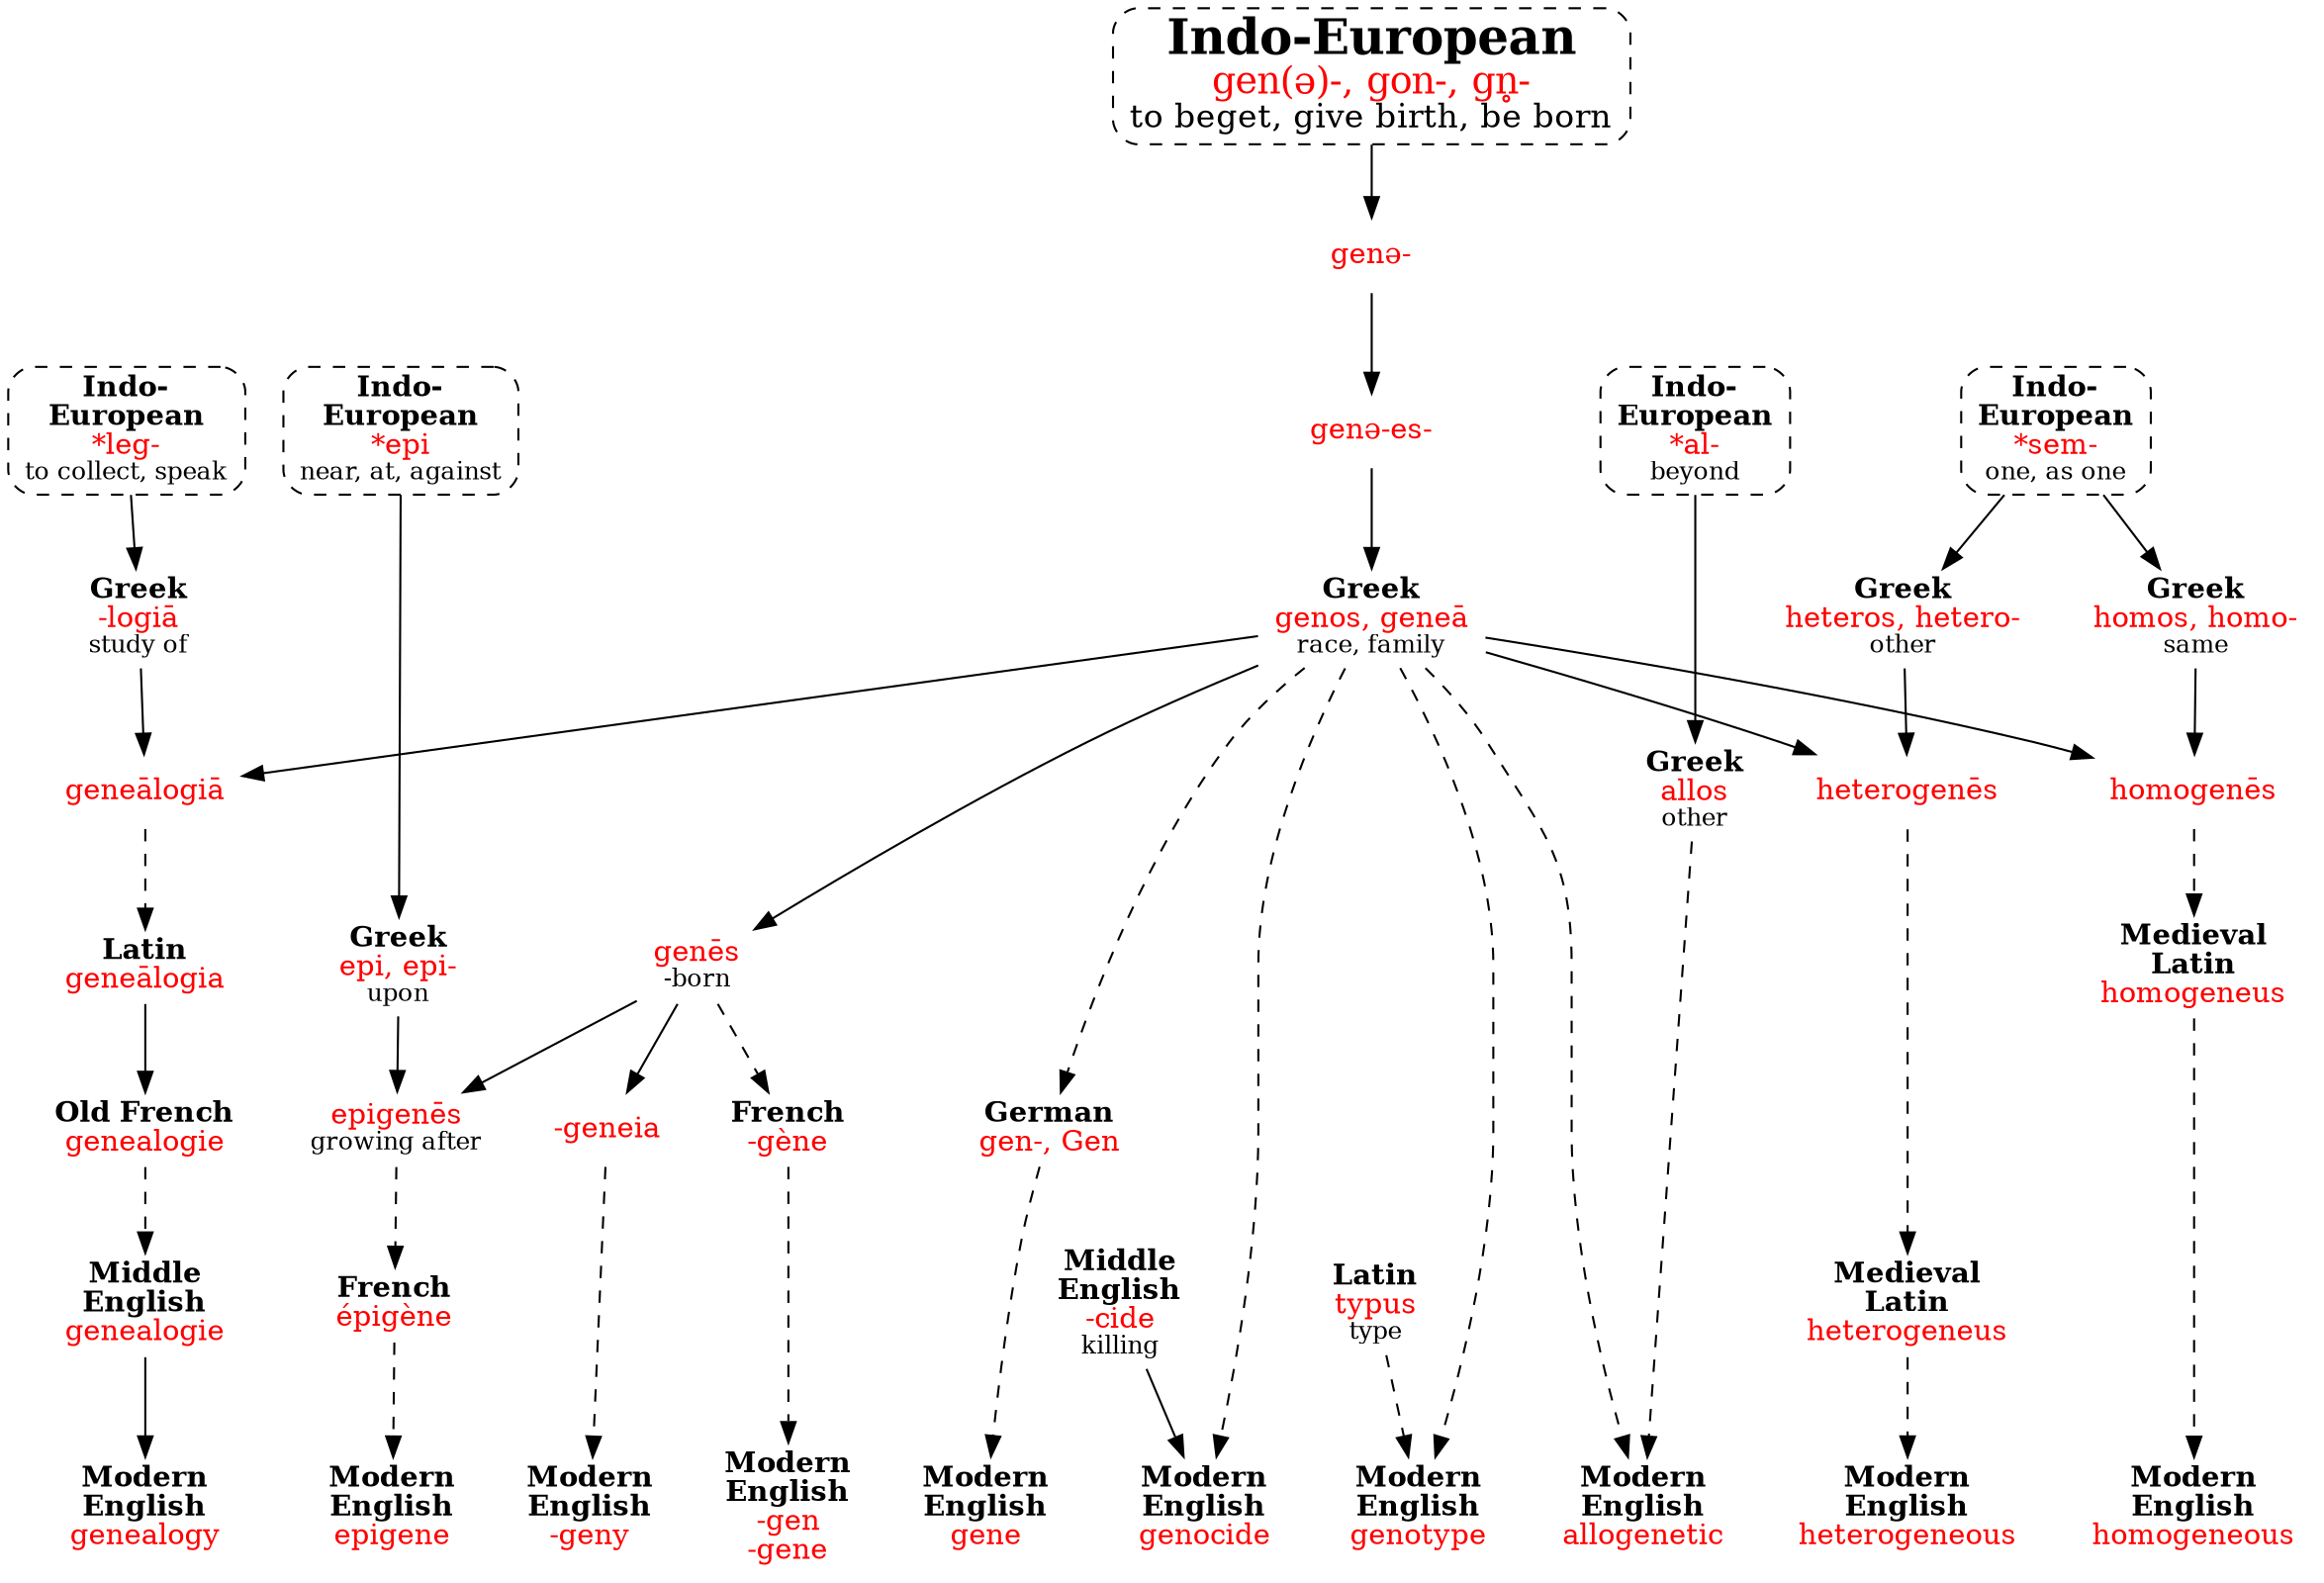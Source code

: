 strict digraph {
/* sources: roots AHD WiS */
node [shape=none]

genIE [label=<<font point-size="24"><b>Indo-European</b></font><br/><font point-size="18" color="red">gen(ə)-, gon-, gn̥-</font><br/><font point-size="16">to beget, give birth, be born</font>> shape=box style="dashed,rounded" URL="gen-birth2.svg" tooltip=""]
genIE -> geneIE -> genees
geneIE [label=<<font color="red">genə-</font>>]
genees [label=<<font color="red">genə-es-</font>>]

genees -> genosG -> genesG
genosG [label=<<b>Greek</b><br/><font color="red">genos, geneā</font><br/><font point-size="12">race, family</font>>]
genesG [label=<<font color="red">genēs</font><br/><font point-size="12">-born</font>>]

// gene
genosG -> genGm -> gene [style=dashed]
genGm [label=<<b>German</b><br/><font color="red">gen-, Gen</font>>]
gene [label=<<b>Modern<br/>English</b><br/><font color="red">gene</font>>]

// genealogy
legIE -> logiaG
{ genosG logiaG } -> genealogiaG
genealogiaG -> genealogiaL [style=dashed]
genealogiaL -> genealogieOF
genealogieOF -> genealogieME [style=dashed]
genealogieME -> genealogy
legIE [label=<<b>Indo-<br/>European</b><br/><font color="red">*leg-</font><br/><font point-size="12">to collect, speak</font>> shape=box style="dashed,rounded" URL="leg-speak4.svg"]
logiaG [label=<<b>Greek</b><br/><font color="red">-logiā</font><br/><font point-size="12">study of</font>>]
genealogiaG [label=<<font color="red">geneālogiā</font>>]
genealogiaL [label=<<b>Latin</b><br/><font color="red">geneālogia</font>>]
genealogieOF [label=<<b>Old French</b><br/><font color="red">genealogie</font>>]
genealogieME [label=<<b>Middle<br/>English</b><br/><font color="red">genealogie</font>>]
genealogy [label=<<b>Modern<br/>English</b><br/><font color="red">genealogy</font>>]

// genocide
genosG -> genocide [style=dashed]
cideME -> genocide
cideME [label=<<b>Middle<br/>English</b><br/><font color="red">-cide</font><br/><font point-size="12">killing</font>>]
genocide [label=<<b>Modern<br/>English</b><br/><font color="red">genocide</font>>]

// genotype
{ genosG typusL } -> genotype [style=dashed]
typusL [label=<<b>Latin</b><br/><font color="red">typus</font><br/><font point-size="12">type</font>>]
genotype [label=<<b>Modern<br/>English</b><br/><font color="red">genotype</font>>]

// allogenetic
alIE -> allosG
{ allosG genosG } -> allogenetic [style=dashed]
alIE [label=<<b>Indo-<br/>European</b><br/><font color="red">*al-</font><br/><font point-size="12">beyond</font>> shape=box style="dashed,rounded" URL="al-beyond.svg"]
allosG [label=<<b>Greek</b><br/><font color="red">allos</font><br/><font point-size="12">other</font>>]
allogenetic [label=<<b>Modern<br/>English</b><br/><font color="red">allogenetic</font>>]

// heterogeneous
semIE -> heterosG
{ heterosG genosG } -> heterogenesG
heterogenesG -> heterogeneusL -> heterogeneous [style=dashed]
semIE [label=<<b>Indo-<br/>European</b><br/><font color="red">*sem-</font><br/><font point-size="12">one, as one</font>> shape=box style="dashed,rounded" URL="sem-one.svg"]
heterosG [label=<<b>Greek</b><br/><font color="red">heteros, hetero-</font><br/><font point-size="12">other</font>>]
heterogenesG [label=<<font color="red">heterogenēs</font>>]
heterogeneusL [label=<<b>Medieval<br/>Latin</b><br/><font color="red">heterogeneus</font>>]
heterogeneous [label=<<b>Modern<br/>English</b><br/><font color="red">heterogeneous</font>>]

// homogeneous
semIE -> homosG
{ homosG genosG } -> homogenesG
homogenesG -> homogeneusL -> homogeneous [style=dashed]
homosG [label=<<b>Greek</b><br/><font color="red">homos, homo-</font><br/><font point-size="12">same</font>>]
homogenesG [label=<<font color="red">homogenēs</font>>]
homogeneusL [label=<<b>Medieval<br/>Latin</b><br/><font color="red">homogeneus</font>>]
homogeneous [label=<<b>Modern<br/>English</b><br/><font color="red">homogeneous</font>>]

// -gen
genesG -> geneF -> gen [style=dashed]
geneF [label=<<b>French</b><br/><font color="red">-gène</font>>]
gen [label=<<b>Modern<br/>English</b><br/><font color="red">-gen<br/>-gene</font>>]

// -geny
genesG -> geneiaG
geneiaG -> geny [style=dashed]
geneiaG [label=<<font color="red">-geneia</font>>]
geny [label=<<b>Modern<br/>English</b><br/><font color="red">-geny</font>>]

// epigene
epiIE -> epiG
{ epiG genesG } -> epigenesG
epigenesG -> epigeneF -> epigene [style=dashed]
epiIE [label=<<b>Indo-<br/>European</b><br/><font color="red">*epi</font><br/><font point-size="12">near, at, against</font>> shape=box style="dashed,rounded" URL="epi-near.svg"]
epiG [label=<<b>Greek</b><br/><font color="red">epi, epi-</font><br/><font point-size="12">upon</font>>]
epigenesG [label=<<font color="red">epigenēs</font><br/><font point-size="12">growing after</font>>]
epigeneF [label=<<b>French</b><br/><font color="red">épigène</font>>]
epigene [label=<<b>Modern<br/>English</b><br/><font color="red">epigene</font>>]


{ rank=sink gene genealogy genocide genotype allogenetic heterogeneous homogeneous gen geny epigene }
{ rank=same legIE alIE semIE epiIE }
}